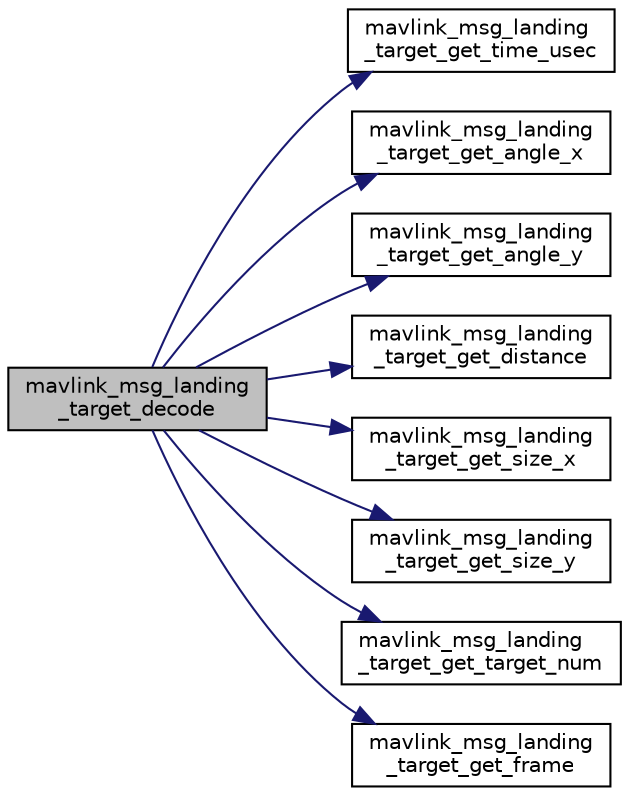 digraph "mavlink_msg_landing_target_decode"
{
 // INTERACTIVE_SVG=YES
  edge [fontname="Helvetica",fontsize="10",labelfontname="Helvetica",labelfontsize="10"];
  node [fontname="Helvetica",fontsize="10",shape=record];
  rankdir="LR";
  Node1 [label="mavlink_msg_landing\l_target_decode",height=0.2,width=0.4,color="black", fillcolor="grey75", style="filled", fontcolor="black"];
  Node1 -> Node2 [color="midnightblue",fontsize="10",style="solid",fontname="Helvetica"];
  Node2 [label="mavlink_msg_landing\l_target_get_time_usec",height=0.2,width=0.4,color="black", fillcolor="white", style="filled",URL="$mavlink__msg__landing__target_8h.html#a3d4fc1b48683f0df7c2288b35c807c2e",tooltip="Send a landing_target message. "];
  Node1 -> Node3 [color="midnightblue",fontsize="10",style="solid",fontname="Helvetica"];
  Node3 [label="mavlink_msg_landing\l_target_get_angle_x",height=0.2,width=0.4,color="black", fillcolor="white", style="filled",URL="$mavlink__msg__landing__target_8h.html#aab078b2ca3cf308f6cdc172552af8a3a",tooltip="Get field angle_x from landing_target message. "];
  Node1 -> Node4 [color="midnightblue",fontsize="10",style="solid",fontname="Helvetica"];
  Node4 [label="mavlink_msg_landing\l_target_get_angle_y",height=0.2,width=0.4,color="black", fillcolor="white", style="filled",URL="$mavlink__msg__landing__target_8h.html#afb29ee23c378a5ba0c385b651c4825aa",tooltip="Get field angle_y from landing_target message. "];
  Node1 -> Node5 [color="midnightblue",fontsize="10",style="solid",fontname="Helvetica"];
  Node5 [label="mavlink_msg_landing\l_target_get_distance",height=0.2,width=0.4,color="black", fillcolor="white", style="filled",URL="$mavlink__msg__landing__target_8h.html#aa5a3d1ea9167a5facb3fa0b5e9f6a8ef",tooltip="Get field distance from landing_target message. "];
  Node1 -> Node6 [color="midnightblue",fontsize="10",style="solid",fontname="Helvetica"];
  Node6 [label="mavlink_msg_landing\l_target_get_size_x",height=0.2,width=0.4,color="black", fillcolor="white", style="filled",URL="$mavlink__msg__landing__target_8h.html#a9be796c0769c579652a48f252dba67e9",tooltip="Get field size_x from landing_target message. "];
  Node1 -> Node7 [color="midnightblue",fontsize="10",style="solid",fontname="Helvetica"];
  Node7 [label="mavlink_msg_landing\l_target_get_size_y",height=0.2,width=0.4,color="black", fillcolor="white", style="filled",URL="$mavlink__msg__landing__target_8h.html#ade75c81f55b27753924cde0f46ac0dc1",tooltip="Get field size_y from landing_target message. "];
  Node1 -> Node8 [color="midnightblue",fontsize="10",style="solid",fontname="Helvetica"];
  Node8 [label="mavlink_msg_landing\l_target_get_target_num",height=0.2,width=0.4,color="black", fillcolor="white", style="filled",URL="$mavlink__msg__landing__target_8h.html#a33a3fd579bfbb9340019e861b7318a6f",tooltip="Get field target_num from landing_target message. "];
  Node1 -> Node9 [color="midnightblue",fontsize="10",style="solid",fontname="Helvetica"];
  Node9 [label="mavlink_msg_landing\l_target_get_frame",height=0.2,width=0.4,color="black", fillcolor="white", style="filled",URL="$mavlink__msg__landing__target_8h.html#a1bdd3a290737f91e5c62b1e5d218a695",tooltip="Get field frame from landing_target message. "];
}
